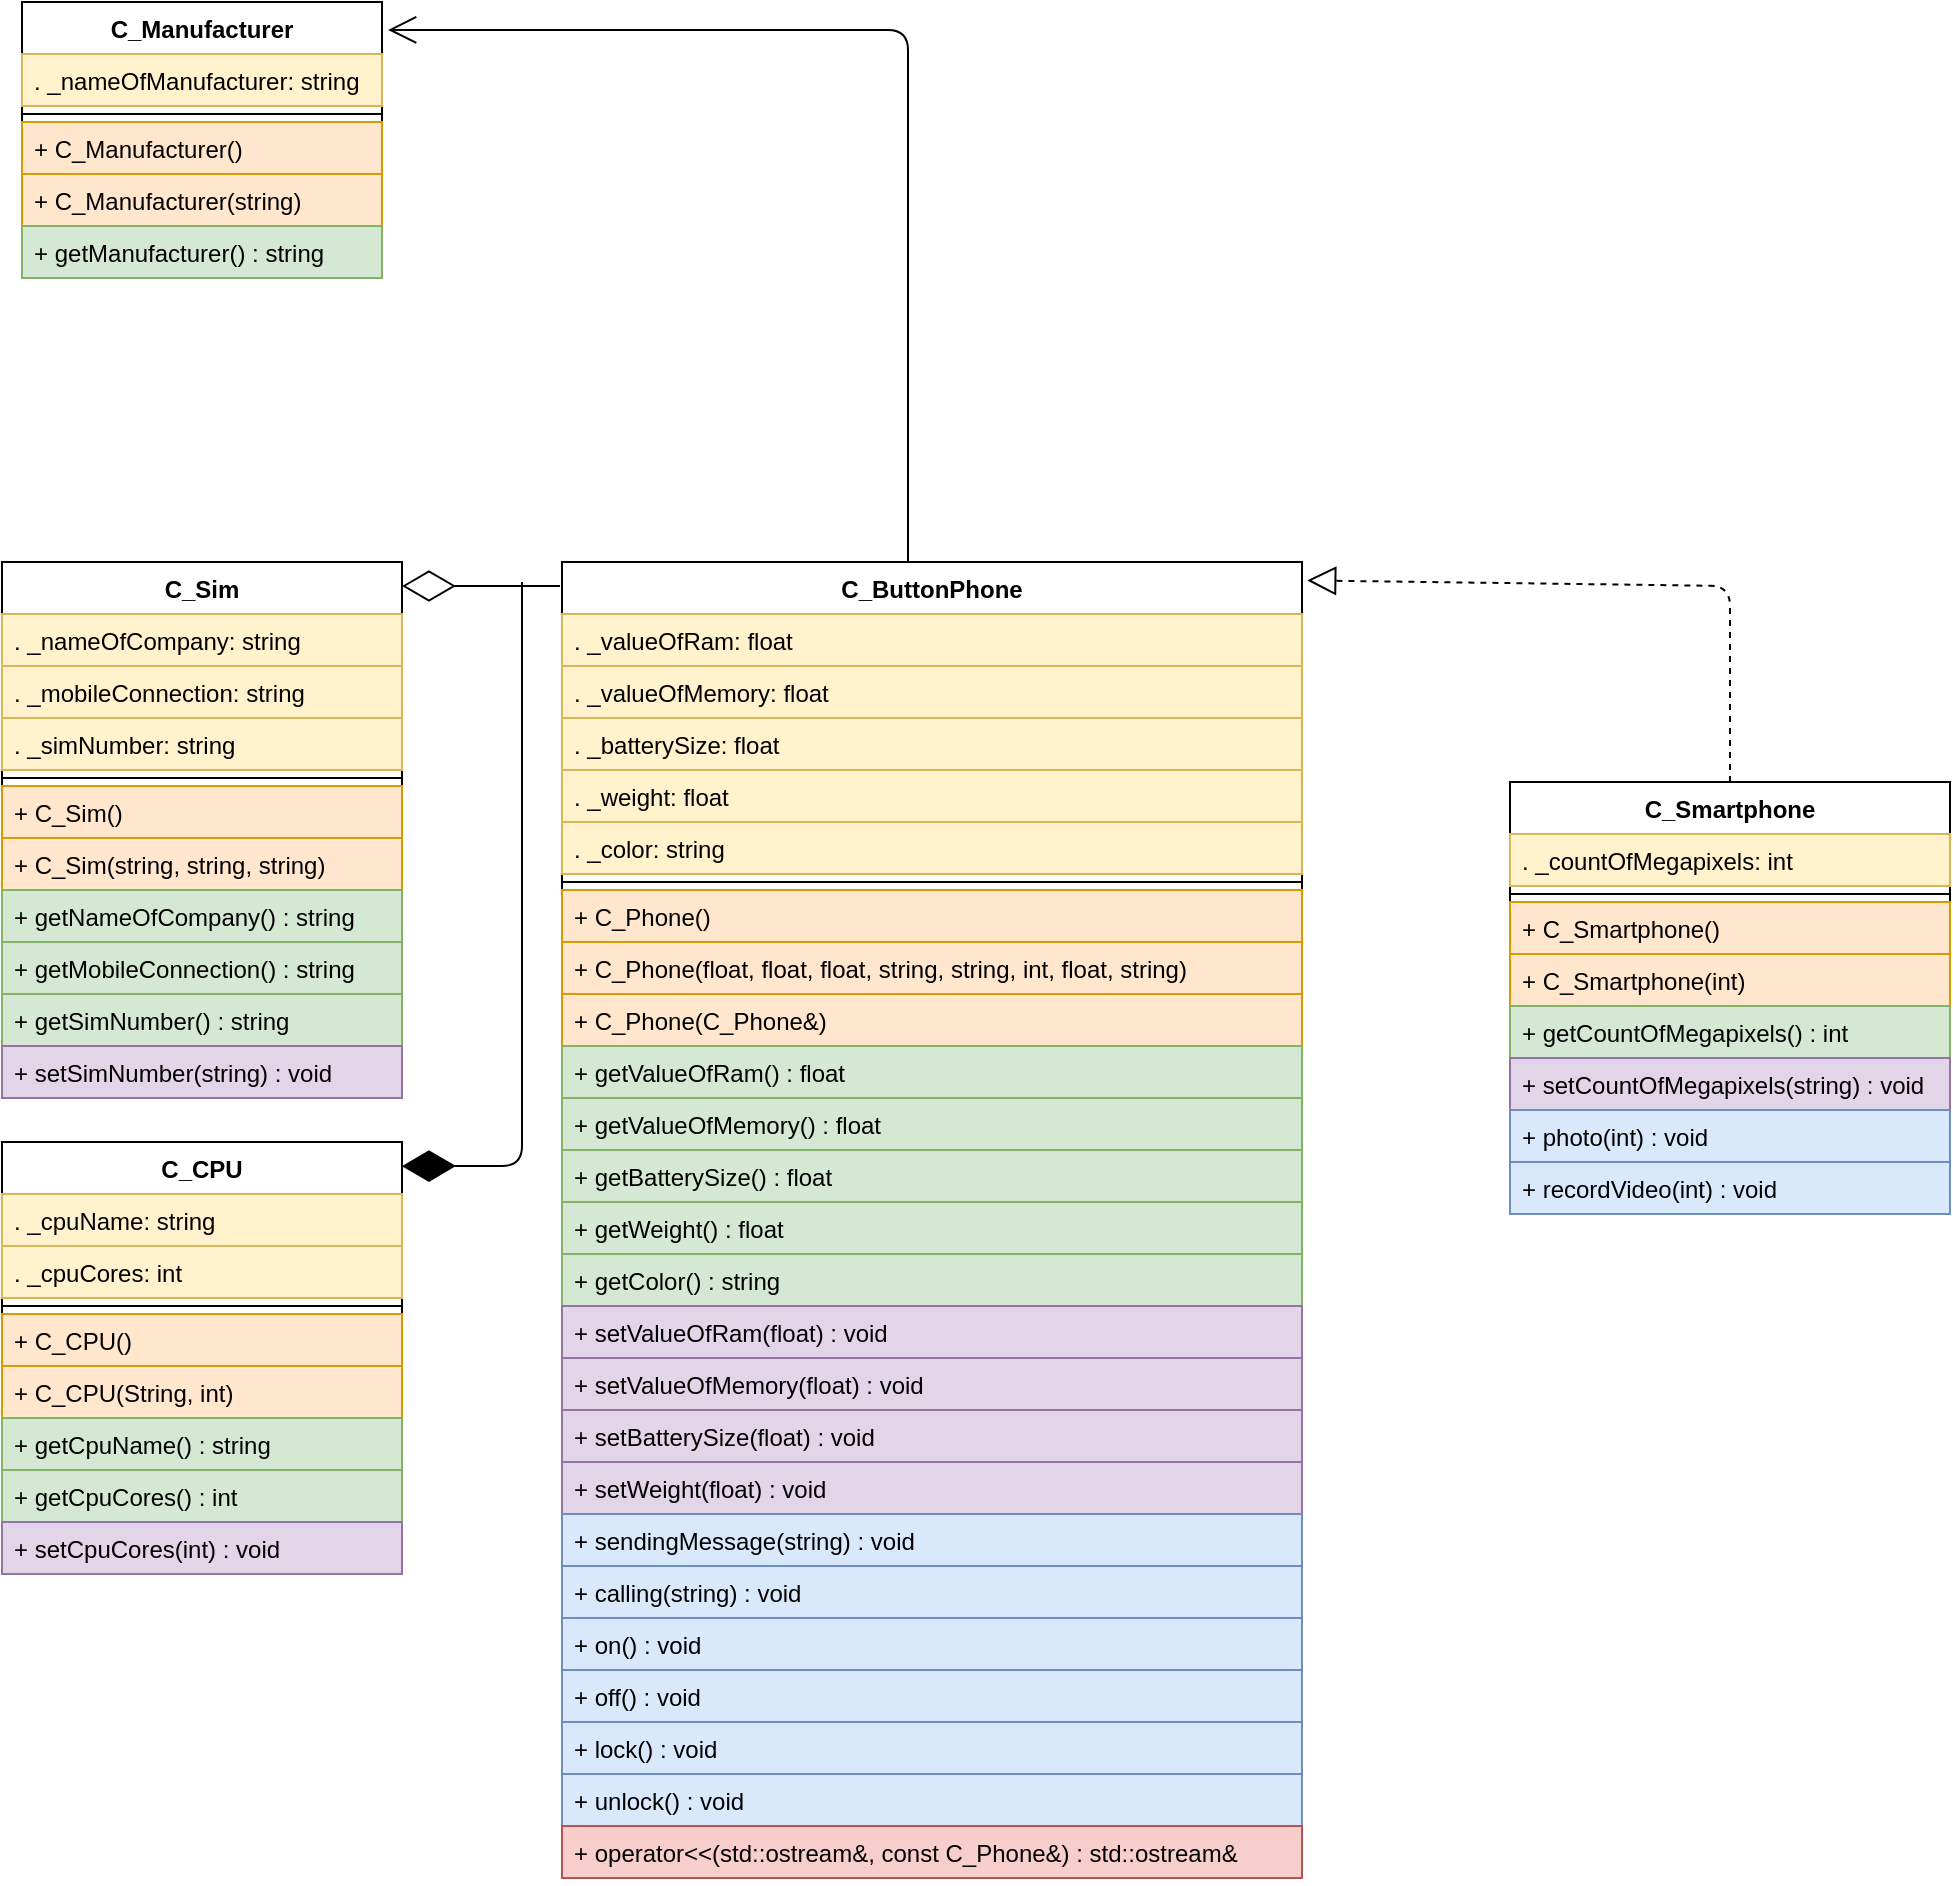 <mxfile version="15.0.4" type="github">
  <diagram id="yByAGaXeHtsglBaPChMi" name="Page-1">
    <mxGraphModel dx="2209" dy="1964" grid="1" gridSize="10" guides="1" tooltips="1" connect="1" arrows="1" fold="1" page="1" pageScale="1" pageWidth="827" pageHeight="1169" math="0" shadow="0">
      <root>
        <mxCell id="0" />
        <mxCell id="1" parent="0" />
        <mxCell id="Nohw356kASE3FGhJJEtO-1" value="C_ButtonPhone" style="swimlane;fontStyle=1;align=center;verticalAlign=top;childLayout=stackLayout;horizontal=1;startSize=26;horizontalStack=0;resizeParent=1;resizeParentMax=0;resizeLast=0;collapsible=1;marginBottom=0;" parent="1" vertex="1">
          <mxGeometry x="-170" width="370" height="658" as="geometry" />
        </mxCell>
        <mxCell id="Nohw356kASE3FGhJJEtO-2" value=". _valueOfRam: float" style="text;strokeColor=#d6b656;fillColor=#fff2cc;align=left;verticalAlign=top;spacingLeft=4;spacingRight=4;overflow=hidden;rotatable=0;points=[[0,0.5],[1,0.5]];portConstraint=eastwest;" parent="Nohw356kASE3FGhJJEtO-1" vertex="1">
          <mxGeometry y="26" width="370" height="26" as="geometry" />
        </mxCell>
        <mxCell id="Nohw356kASE3FGhJJEtO-70" value=". _valueOfMemory: float" style="text;strokeColor=#d6b656;fillColor=#fff2cc;align=left;verticalAlign=top;spacingLeft=4;spacingRight=4;overflow=hidden;rotatable=0;points=[[0,0.5],[1,0.5]];portConstraint=eastwest;" parent="Nohw356kASE3FGhJJEtO-1" vertex="1">
          <mxGeometry y="52" width="370" height="26" as="geometry" />
        </mxCell>
        <mxCell id="Nohw356kASE3FGhJJEtO-38" value=". _batterySize: float" style="text;strokeColor=#d6b656;fillColor=#fff2cc;align=left;verticalAlign=top;spacingLeft=4;spacingRight=4;overflow=hidden;rotatable=0;points=[[0,0.5],[1,0.5]];portConstraint=eastwest;" parent="Nohw356kASE3FGhJJEtO-1" vertex="1">
          <mxGeometry y="78" width="370" height="26" as="geometry" />
        </mxCell>
        <mxCell id="Nohw356kASE3FGhJJEtO-42" value=". _weight: float" style="text;strokeColor=#d6b656;fillColor=#fff2cc;align=left;verticalAlign=top;spacingLeft=4;spacingRight=4;overflow=hidden;rotatable=0;points=[[0,0.5],[1,0.5]];portConstraint=eastwest;" parent="Nohw356kASE3FGhJJEtO-1" vertex="1">
          <mxGeometry y="104" width="370" height="26" as="geometry" />
        </mxCell>
        <mxCell id="Nohw356kASE3FGhJJEtO-43" value=". _color: string" style="text;strokeColor=#d6b656;fillColor=#fff2cc;align=left;verticalAlign=top;spacingLeft=4;spacingRight=4;overflow=hidden;rotatable=0;points=[[0,0.5],[1,0.5]];portConstraint=eastwest;" parent="Nohw356kASE3FGhJJEtO-1" vertex="1">
          <mxGeometry y="130" width="370" height="26" as="geometry" />
        </mxCell>
        <mxCell id="Nohw356kASE3FGhJJEtO-3" value="" style="line;strokeWidth=1;fillColor=none;align=left;verticalAlign=middle;spacingTop=-1;spacingLeft=3;spacingRight=3;rotatable=0;labelPosition=right;points=[];portConstraint=eastwest;" parent="Nohw356kASE3FGhJJEtO-1" vertex="1">
          <mxGeometry y="156" width="370" height="8" as="geometry" />
        </mxCell>
        <mxCell id="Nohw356kASE3FGhJJEtO-4" value="+ C_Phone()" style="text;strokeColor=#d79b00;fillColor=#ffe6cc;align=left;verticalAlign=top;spacingLeft=4;spacingRight=4;overflow=hidden;rotatable=0;points=[[0,0.5],[1,0.5]];portConstraint=eastwest;" parent="Nohw356kASE3FGhJJEtO-1" vertex="1">
          <mxGeometry y="164" width="370" height="26" as="geometry" />
        </mxCell>
        <mxCell id="Nohw356kASE3FGhJJEtO-44" value="+ C_Phone(float, float, float, string, string, int, float, string)" style="text;strokeColor=#d79b00;fillColor=#ffe6cc;align=left;verticalAlign=top;spacingLeft=4;spacingRight=4;overflow=hidden;rotatable=0;points=[[0,0.5],[1,0.5]];portConstraint=eastwest;" parent="Nohw356kASE3FGhJJEtO-1" vertex="1">
          <mxGeometry y="190" width="370" height="26" as="geometry" />
        </mxCell>
        <mxCell id="Nohw356kASE3FGhJJEtO-45" value="+ C_Phone(C_Phone&amp;)" style="text;strokeColor=#d79b00;fillColor=#ffe6cc;align=left;verticalAlign=top;spacingLeft=4;spacingRight=4;overflow=hidden;rotatable=0;points=[[0,0.5],[1,0.5]];portConstraint=eastwest;" parent="Nohw356kASE3FGhJJEtO-1" vertex="1">
          <mxGeometry y="216" width="370" height="26" as="geometry" />
        </mxCell>
        <mxCell id="Nohw356kASE3FGhJJEtO-47" value="+ getValueOfRam() : float" style="text;strokeColor=#82b366;fillColor=#d5e8d4;align=left;verticalAlign=top;spacingLeft=4;spacingRight=4;overflow=hidden;rotatable=0;points=[[0,0.5],[1,0.5]];portConstraint=eastwest;" parent="Nohw356kASE3FGhJJEtO-1" vertex="1">
          <mxGeometry y="242" width="370" height="26" as="geometry" />
        </mxCell>
        <mxCell id="Nohw356kASE3FGhJJEtO-71" value="+ getValueOfMemory() : float" style="text;strokeColor=#82b366;fillColor=#d5e8d4;align=left;verticalAlign=top;spacingLeft=4;spacingRight=4;overflow=hidden;rotatable=0;points=[[0,0.5],[1,0.5]];portConstraint=eastwest;" parent="Nohw356kASE3FGhJJEtO-1" vertex="1">
          <mxGeometry y="268" width="370" height="26" as="geometry" />
        </mxCell>
        <mxCell id="Nohw356kASE3FGhJJEtO-48" value="+ getBatterySize() : float" style="text;strokeColor=#82b366;fillColor=#d5e8d4;align=left;verticalAlign=top;spacingLeft=4;spacingRight=4;overflow=hidden;rotatable=0;points=[[0,0.5],[1,0.5]];portConstraint=eastwest;" parent="Nohw356kASE3FGhJJEtO-1" vertex="1">
          <mxGeometry y="294" width="370" height="26" as="geometry" />
        </mxCell>
        <mxCell id="Nohw356kASE3FGhJJEtO-52" value="+ getWeight() : float" style="text;strokeColor=#82b366;fillColor=#d5e8d4;align=left;verticalAlign=top;spacingLeft=4;spacingRight=4;overflow=hidden;rotatable=0;points=[[0,0.5],[1,0.5]];portConstraint=eastwest;" parent="Nohw356kASE3FGhJJEtO-1" vertex="1">
          <mxGeometry y="320" width="370" height="26" as="geometry" />
        </mxCell>
        <mxCell id="Nohw356kASE3FGhJJEtO-53" value="+ getColor() : string" style="text;strokeColor=#82b366;fillColor=#d5e8d4;align=left;verticalAlign=top;spacingLeft=4;spacingRight=4;overflow=hidden;rotatable=0;points=[[0,0.5],[1,0.5]];portConstraint=eastwest;" parent="Nohw356kASE3FGhJJEtO-1" vertex="1">
          <mxGeometry y="346" width="370" height="26" as="geometry" />
        </mxCell>
        <mxCell id="Nohw356kASE3FGhJJEtO-56" value="+ setValueOfRam(float) : void" style="text;strokeColor=#9673a6;fillColor=#e1d5e7;align=left;verticalAlign=top;spacingLeft=4;spacingRight=4;overflow=hidden;rotatable=0;points=[[0,0.5],[1,0.5]];portConstraint=eastwest;" parent="Nohw356kASE3FGhJJEtO-1" vertex="1">
          <mxGeometry y="372" width="370" height="26" as="geometry" />
        </mxCell>
        <mxCell id="Nohw356kASE3FGhJJEtO-85" value="+ setValueOfMemory(float) : void" style="text;strokeColor=#9673a6;fillColor=#e1d5e7;align=left;verticalAlign=top;spacingLeft=4;spacingRight=4;overflow=hidden;rotatable=0;points=[[0,0.5],[1,0.5]];portConstraint=eastwest;" parent="Nohw356kASE3FGhJJEtO-1" vertex="1">
          <mxGeometry y="398" width="370" height="26" as="geometry" />
        </mxCell>
        <mxCell id="Nohw356kASE3FGhJJEtO-57" value="+ setBatterySize(float) : void" style="text;strokeColor=#9673a6;fillColor=#e1d5e7;align=left;verticalAlign=top;spacingLeft=4;spacingRight=4;overflow=hidden;rotatable=0;points=[[0,0.5],[1,0.5]];portConstraint=eastwest;" parent="Nohw356kASE3FGhJJEtO-1" vertex="1">
          <mxGeometry y="424" width="370" height="26" as="geometry" />
        </mxCell>
        <mxCell id="Nohw356kASE3FGhJJEtO-59" value="+ setWeight(float) : void" style="text;strokeColor=#9673a6;fillColor=#e1d5e7;align=left;verticalAlign=top;spacingLeft=4;spacingRight=4;overflow=hidden;rotatable=0;points=[[0,0.5],[1,0.5]];portConstraint=eastwest;" parent="Nohw356kASE3FGhJJEtO-1" vertex="1">
          <mxGeometry y="450" width="370" height="26" as="geometry" />
        </mxCell>
        <mxCell id="Nohw356kASE3FGhJJEtO-61" value="+ sendingMessage(string) : void" style="text;strokeColor=#6c8ebf;fillColor=#dae8fc;align=left;verticalAlign=top;spacingLeft=4;spacingRight=4;overflow=hidden;rotatable=0;points=[[0,0.5],[1,0.5]];portConstraint=eastwest;" parent="Nohw356kASE3FGhJJEtO-1" vertex="1">
          <mxGeometry y="476" width="370" height="26" as="geometry" />
        </mxCell>
        <mxCell id="Nohw356kASE3FGhJJEtO-62" value="+ calling(string) : void" style="text;strokeColor=#6c8ebf;fillColor=#dae8fc;align=left;verticalAlign=top;spacingLeft=4;spacingRight=4;overflow=hidden;rotatable=0;points=[[0,0.5],[1,0.5]];portConstraint=eastwest;" parent="Nohw356kASE3FGhJJEtO-1" vertex="1">
          <mxGeometry y="502" width="370" height="26" as="geometry" />
        </mxCell>
        <mxCell id="Nohw356kASE3FGhJJEtO-66" value="+ on() : void" style="text;strokeColor=#6c8ebf;fillColor=#dae8fc;align=left;verticalAlign=top;spacingLeft=4;spacingRight=4;overflow=hidden;rotatable=0;points=[[0,0.5],[1,0.5]];portConstraint=eastwest;" parent="Nohw356kASE3FGhJJEtO-1" vertex="1">
          <mxGeometry y="528" width="370" height="26" as="geometry" />
        </mxCell>
        <mxCell id="Nohw356kASE3FGhJJEtO-67" value="+ off() : void" style="text;strokeColor=#6c8ebf;fillColor=#dae8fc;align=left;verticalAlign=top;spacingLeft=4;spacingRight=4;overflow=hidden;rotatable=0;points=[[0,0.5],[1,0.5]];portConstraint=eastwest;" parent="Nohw356kASE3FGhJJEtO-1" vertex="1">
          <mxGeometry y="554" width="370" height="26" as="geometry" />
        </mxCell>
        <mxCell id="Nohw356kASE3FGhJJEtO-87" value="+ lock() : void" style="text;strokeColor=#6c8ebf;fillColor=#dae8fc;align=left;verticalAlign=top;spacingLeft=4;spacingRight=4;overflow=hidden;rotatable=0;points=[[0,0.5],[1,0.5]];portConstraint=eastwest;" parent="Nohw356kASE3FGhJJEtO-1" vertex="1">
          <mxGeometry y="580" width="370" height="26" as="geometry" />
        </mxCell>
        <mxCell id="Nohw356kASE3FGhJJEtO-88" value="+ unlock() : void" style="text;strokeColor=#6c8ebf;fillColor=#dae8fc;align=left;verticalAlign=top;spacingLeft=4;spacingRight=4;overflow=hidden;rotatable=0;points=[[0,0.5],[1,0.5]];portConstraint=eastwest;" parent="Nohw356kASE3FGhJJEtO-1" vertex="1">
          <mxGeometry y="606" width="370" height="26" as="geometry" />
        </mxCell>
        <mxCell id="Nohw356kASE3FGhJJEtO-68" value="+ operator&lt;&lt;(std::ostream&amp;, const C_Phone&amp;) : std::ostream&amp;" style="text;strokeColor=#b85450;fillColor=#f8cecc;align=left;verticalAlign=top;spacingLeft=4;spacingRight=4;overflow=hidden;rotatable=0;points=[[0,0.5],[1,0.5]];portConstraint=eastwest;" parent="Nohw356kASE3FGhJJEtO-1" vertex="1">
          <mxGeometry y="632" width="370" height="26" as="geometry" />
        </mxCell>
        <mxCell id="Nohw356kASE3FGhJJEtO-5" value="C_Smartphone" style="swimlane;fontStyle=1;align=center;verticalAlign=top;childLayout=stackLayout;horizontal=1;startSize=26;horizontalStack=0;resizeParent=1;resizeParentMax=0;resizeLast=0;collapsible=1;marginBottom=0;" parent="1" vertex="1">
          <mxGeometry x="304" y="110" width="220" height="216" as="geometry" />
        </mxCell>
        <mxCell id="Nohw356kASE3FGhJJEtO-17" value=". _countOfMegapixels: int" style="text;strokeColor=#d6b656;fillColor=#fff2cc;align=left;verticalAlign=top;spacingLeft=4;spacingRight=4;overflow=hidden;rotatable=0;points=[[0,0.5],[1,0.5]];portConstraint=eastwest;" parent="Nohw356kASE3FGhJJEtO-5" vertex="1">
          <mxGeometry y="26" width="220" height="26" as="geometry" />
        </mxCell>
        <mxCell id="Nohw356kASE3FGhJJEtO-7" value="" style="line;strokeWidth=1;fillColor=none;align=left;verticalAlign=middle;spacingTop=-1;spacingLeft=3;spacingRight=3;rotatable=0;labelPosition=right;points=[];portConstraint=eastwest;" parent="Nohw356kASE3FGhJJEtO-5" vertex="1">
          <mxGeometry y="52" width="220" height="8" as="geometry" />
        </mxCell>
        <mxCell id="Nohw356kASE3FGhJJEtO-8" value="+ C_Smartphone()" style="text;strokeColor=#d79b00;fillColor=#ffe6cc;align=left;verticalAlign=top;spacingLeft=4;spacingRight=4;overflow=hidden;rotatable=0;points=[[0,0.5],[1,0.5]];portConstraint=eastwest;" parent="Nohw356kASE3FGhJJEtO-5" vertex="1">
          <mxGeometry y="60" width="220" height="26" as="geometry" />
        </mxCell>
        <mxCell id="Nohw356kASE3FGhJJEtO-22" value="+ C_Smartphone(int)" style="text;strokeColor=#d79b00;fillColor=#ffe6cc;align=left;verticalAlign=top;spacingLeft=4;spacingRight=4;overflow=hidden;rotatable=0;points=[[0,0.5],[1,0.5]];portConstraint=eastwest;" parent="Nohw356kASE3FGhJJEtO-5" vertex="1">
          <mxGeometry y="86" width="220" height="26" as="geometry" />
        </mxCell>
        <mxCell id="Nohw356kASE3FGhJJEtO-27" value="+ getCountOfMegapixels() : int" style="text;strokeColor=#82b366;fillColor=#d5e8d4;align=left;verticalAlign=top;spacingLeft=4;spacingRight=4;overflow=hidden;rotatable=0;points=[[0,0.5],[1,0.5]];portConstraint=eastwest;" parent="Nohw356kASE3FGhJJEtO-5" vertex="1">
          <mxGeometry y="112" width="220" height="26" as="geometry" />
        </mxCell>
        <mxCell id="Nohw356kASE3FGhJJEtO-86" value="+ setCountOfMegapixels(string) : void" style="text;strokeColor=#9673a6;fillColor=#e1d5e7;align=left;verticalAlign=top;spacingLeft=4;spacingRight=4;overflow=hidden;rotatable=0;points=[[0,0.5],[1,0.5]];portConstraint=eastwest;" parent="Nohw356kASE3FGhJJEtO-5" vertex="1">
          <mxGeometry y="138" width="220" height="26" as="geometry" />
        </mxCell>
        <mxCell id="Nohw356kASE3FGhJJEtO-64" value="+ photo(int) : void" style="text;strokeColor=#6c8ebf;fillColor=#dae8fc;align=left;verticalAlign=top;spacingLeft=4;spacingRight=4;overflow=hidden;rotatable=0;points=[[0,0.5],[1,0.5]];portConstraint=eastwest;" parent="Nohw356kASE3FGhJJEtO-5" vertex="1">
          <mxGeometry y="164" width="220" height="26" as="geometry" />
        </mxCell>
        <mxCell id="Nohw356kASE3FGhJJEtO-65" value="+ recordVideo(int) : void" style="text;strokeColor=#6c8ebf;fillColor=#dae8fc;align=left;verticalAlign=top;spacingLeft=4;spacingRight=4;overflow=hidden;rotatable=0;points=[[0,0.5],[1,0.5]];portConstraint=eastwest;" parent="Nohw356kASE3FGhJJEtO-5" vertex="1">
          <mxGeometry y="190" width="220" height="26" as="geometry" />
        </mxCell>
        <mxCell id="Nohw356kASE3FGhJJEtO-55" value="" style="endArrow=block;dashed=1;endFill=0;endSize=12;html=1;exitX=0.5;exitY=0;exitDx=0;exitDy=0;entryX=1.007;entryY=0.014;entryDx=0;entryDy=0;entryPerimeter=0;" parent="1" source="Nohw356kASE3FGhJJEtO-5" target="Nohw356kASE3FGhJJEtO-1" edge="1">
          <mxGeometry width="160" relative="1" as="geometry">
            <mxPoint x="330" y="360" as="sourcePoint" />
            <mxPoint x="581" y="10" as="targetPoint" />
            <Array as="points">
              <mxPoint x="414" y="12" />
            </Array>
          </mxGeometry>
        </mxCell>
        <mxCell id="Nohw356kASE3FGhJJEtO-73" value="C_Sim" style="swimlane;fontStyle=1;align=center;verticalAlign=top;childLayout=stackLayout;horizontal=1;startSize=26;horizontalStack=0;resizeParent=1;resizeParentMax=0;resizeLast=0;collapsible=1;marginBottom=0;" parent="1" vertex="1">
          <mxGeometry x="-450" width="200" height="268" as="geometry" />
        </mxCell>
        <mxCell id="Nohw356kASE3FGhJJEtO-74" value=". _nameOfCompany: string" style="text;strokeColor=#d6b656;fillColor=#fff2cc;align=left;verticalAlign=top;spacingLeft=4;spacingRight=4;overflow=hidden;rotatable=0;points=[[0,0.5],[1,0.5]];portConstraint=eastwest;" parent="Nohw356kASE3FGhJJEtO-73" vertex="1">
          <mxGeometry y="26" width="200" height="26" as="geometry" />
        </mxCell>
        <mxCell id="Nohw356kASE3FGhJJEtO-79" value=". _mobileConnection: string" style="text;strokeColor=#d6b656;fillColor=#fff2cc;align=left;verticalAlign=top;spacingLeft=4;spacingRight=4;overflow=hidden;rotatable=0;points=[[0,0.5],[1,0.5]];portConstraint=eastwest;" parent="Nohw356kASE3FGhJJEtO-73" vertex="1">
          <mxGeometry y="52" width="200" height="26" as="geometry" />
        </mxCell>
        <mxCell id="Nohw356kASE3FGhJJEtO-82" value=". _simNumber: string" style="text;strokeColor=#d6b656;fillColor=#fff2cc;align=left;verticalAlign=top;spacingLeft=4;spacingRight=4;overflow=hidden;rotatable=0;points=[[0,0.5],[1,0.5]];portConstraint=eastwest;" parent="Nohw356kASE3FGhJJEtO-73" vertex="1">
          <mxGeometry y="78" width="200" height="26" as="geometry" />
        </mxCell>
        <mxCell id="Nohw356kASE3FGhJJEtO-75" value="" style="line;strokeWidth=1;fillColor=none;align=left;verticalAlign=middle;spacingTop=-1;spacingLeft=3;spacingRight=3;rotatable=0;labelPosition=right;points=[];portConstraint=eastwest;" parent="Nohw356kASE3FGhJJEtO-73" vertex="1">
          <mxGeometry y="104" width="200" height="8" as="geometry" />
        </mxCell>
        <mxCell id="Nohw356kASE3FGhJJEtO-76" value="+ C_Sim()" style="text;strokeColor=#d79b00;fillColor=#ffe6cc;align=left;verticalAlign=top;spacingLeft=4;spacingRight=4;overflow=hidden;rotatable=0;points=[[0,0.5],[1,0.5]];portConstraint=eastwest;" parent="Nohw356kASE3FGhJJEtO-73" vertex="1">
          <mxGeometry y="112" width="200" height="26" as="geometry" />
        </mxCell>
        <mxCell id="Nohw356kASE3FGhJJEtO-78" value="+ C_Sim(string, string, string)" style="text;strokeColor=#d79b00;fillColor=#ffe6cc;align=left;verticalAlign=top;spacingLeft=4;spacingRight=4;overflow=hidden;rotatable=0;points=[[0,0.5],[1,0.5]];portConstraint=eastwest;" parent="Nohw356kASE3FGhJJEtO-73" vertex="1">
          <mxGeometry y="138" width="200" height="26" as="geometry" />
        </mxCell>
        <mxCell id="Nohw356kASE3FGhJJEtO-80" value="+ getNameOfCompany() : string" style="text;strokeColor=#82b366;fillColor=#d5e8d4;align=left;verticalAlign=top;spacingLeft=4;spacingRight=4;overflow=hidden;rotatable=0;points=[[0,0.5],[1,0.5]];portConstraint=eastwest;" parent="Nohw356kASE3FGhJJEtO-73" vertex="1">
          <mxGeometry y="164" width="200" height="26" as="geometry" />
        </mxCell>
        <mxCell id="Nohw356kASE3FGhJJEtO-81" value="+ getMobileConnection() : string" style="text;strokeColor=#82b366;fillColor=#d5e8d4;align=left;verticalAlign=top;spacingLeft=4;spacingRight=4;overflow=hidden;rotatable=0;points=[[0,0.5],[1,0.5]];portConstraint=eastwest;" parent="Nohw356kASE3FGhJJEtO-73" vertex="1">
          <mxGeometry y="190" width="200" height="26" as="geometry" />
        </mxCell>
        <mxCell id="Nohw356kASE3FGhJJEtO-83" value="+ getSimNumber() : string" style="text;strokeColor=#82b366;fillColor=#d5e8d4;align=left;verticalAlign=top;spacingLeft=4;spacingRight=4;overflow=hidden;rotatable=0;points=[[0,0.5],[1,0.5]];portConstraint=eastwest;" parent="Nohw356kASE3FGhJJEtO-73" vertex="1">
          <mxGeometry y="216" width="200" height="26" as="geometry" />
        </mxCell>
        <mxCell id="Nohw356kASE3FGhJJEtO-84" value="+ setSimNumber(string) : void" style="text;strokeColor=#9673a6;fillColor=#e1d5e7;align=left;verticalAlign=top;spacingLeft=4;spacingRight=4;overflow=hidden;rotatable=0;points=[[0,0.5],[1,0.5]];portConstraint=eastwest;" parent="Nohw356kASE3FGhJJEtO-73" vertex="1">
          <mxGeometry y="242" width="200" height="26" as="geometry" />
        </mxCell>
        <mxCell id="Nohw356kASE3FGhJJEtO-77" value="" style="endArrow=diamondThin;endFill=0;endSize=24;html=1;" parent="1" edge="1">
          <mxGeometry width="160" relative="1" as="geometry">
            <mxPoint x="-171" y="12" as="sourcePoint" />
            <mxPoint x="-250" y="12" as="targetPoint" />
          </mxGeometry>
        </mxCell>
        <mxCell id="Cpvz5Reu_O1lryo7BNxU-1" value="C_CPU" style="swimlane;fontStyle=1;align=center;verticalAlign=top;childLayout=stackLayout;horizontal=1;startSize=26;horizontalStack=0;resizeParent=1;resizeParentMax=0;resizeLast=0;collapsible=1;marginBottom=0;" vertex="1" parent="1">
          <mxGeometry x="-450" y="290" width="200" height="216" as="geometry" />
        </mxCell>
        <mxCell id="Cpvz5Reu_O1lryo7BNxU-5" value=". _cpuName: string" style="text;strokeColor=#d6b656;fillColor=#fff2cc;align=left;verticalAlign=top;spacingLeft=4;spacingRight=4;overflow=hidden;rotatable=0;points=[[0,0.5],[1,0.5]];portConstraint=eastwest;" vertex="1" parent="Cpvz5Reu_O1lryo7BNxU-1">
          <mxGeometry y="26" width="200" height="26" as="geometry" />
        </mxCell>
        <mxCell id="Cpvz5Reu_O1lryo7BNxU-6" value=". _cpuCores: int" style="text;strokeColor=#d6b656;fillColor=#fff2cc;align=left;verticalAlign=top;spacingLeft=4;spacingRight=4;overflow=hidden;rotatable=0;points=[[0,0.5],[1,0.5]];portConstraint=eastwest;" vertex="1" parent="Cpvz5Reu_O1lryo7BNxU-1">
          <mxGeometry y="52" width="200" height="26" as="geometry" />
        </mxCell>
        <mxCell id="Cpvz5Reu_O1lryo7BNxU-3" value="" style="line;strokeWidth=1;fillColor=none;align=left;verticalAlign=middle;spacingTop=-1;spacingLeft=3;spacingRight=3;rotatable=0;labelPosition=right;points=[];portConstraint=eastwest;" vertex="1" parent="Cpvz5Reu_O1lryo7BNxU-1">
          <mxGeometry y="78" width="200" height="8" as="geometry" />
        </mxCell>
        <mxCell id="Cpvz5Reu_O1lryo7BNxU-7" value="+ C_CPU()" style="text;strokeColor=#d79b00;fillColor=#ffe6cc;align=left;verticalAlign=top;spacingLeft=4;spacingRight=4;overflow=hidden;rotatable=0;points=[[0,0.5],[1,0.5]];portConstraint=eastwest;" vertex="1" parent="Cpvz5Reu_O1lryo7BNxU-1">
          <mxGeometry y="86" width="200" height="26" as="geometry" />
        </mxCell>
        <mxCell id="Cpvz5Reu_O1lryo7BNxU-4" value="+ C_CPU(String, int)" style="text;strokeColor=#d79b00;fillColor=#ffe6cc;align=left;verticalAlign=top;spacingLeft=4;spacingRight=4;overflow=hidden;rotatable=0;points=[[0,0.5],[1,0.5]];portConstraint=eastwest;" vertex="1" parent="Cpvz5Reu_O1lryo7BNxU-1">
          <mxGeometry y="112" width="200" height="26" as="geometry" />
        </mxCell>
        <mxCell id="Cpvz5Reu_O1lryo7BNxU-8" value="+ getCpuName() : string" style="text;strokeColor=#82b366;fillColor=#d5e8d4;align=left;verticalAlign=top;spacingLeft=4;spacingRight=4;overflow=hidden;rotatable=0;points=[[0,0.5],[1,0.5]];portConstraint=eastwest;" vertex="1" parent="Cpvz5Reu_O1lryo7BNxU-1">
          <mxGeometry y="138" width="200" height="26" as="geometry" />
        </mxCell>
        <mxCell id="Cpvz5Reu_O1lryo7BNxU-9" value="+ getCpuCores() : int" style="text;strokeColor=#82b366;fillColor=#d5e8d4;align=left;verticalAlign=top;spacingLeft=4;spacingRight=4;overflow=hidden;rotatable=0;points=[[0,0.5],[1,0.5]];portConstraint=eastwest;" vertex="1" parent="Cpvz5Reu_O1lryo7BNxU-1">
          <mxGeometry y="164" width="200" height="26" as="geometry" />
        </mxCell>
        <mxCell id="Cpvz5Reu_O1lryo7BNxU-10" value="+ setCpuCores(int) : void" style="text;strokeColor=#9673a6;fillColor=#e1d5e7;align=left;verticalAlign=top;spacingLeft=4;spacingRight=4;overflow=hidden;rotatable=0;points=[[0,0.5],[1,0.5]];portConstraint=eastwest;" vertex="1" parent="Cpvz5Reu_O1lryo7BNxU-1">
          <mxGeometry y="190" width="200" height="26" as="geometry" />
        </mxCell>
        <mxCell id="Cpvz5Reu_O1lryo7BNxU-11" value="" style="endArrow=diamondThin;endFill=1;endSize=24;html=1;entryX=1;entryY=0.056;entryDx=0;entryDy=0;entryPerimeter=0;" edge="1" parent="1" target="Cpvz5Reu_O1lryo7BNxU-1">
          <mxGeometry width="160" relative="1" as="geometry">
            <mxPoint x="-190" y="10" as="sourcePoint" />
            <mxPoint x="-220" y="310" as="targetPoint" />
            <Array as="points">
              <mxPoint x="-190" y="302" />
            </Array>
          </mxGeometry>
        </mxCell>
        <mxCell id="Cpvz5Reu_O1lryo7BNxU-12" value="C_Manufacturer" style="swimlane;fontStyle=1;align=center;verticalAlign=top;childLayout=stackLayout;horizontal=1;startSize=26;horizontalStack=0;resizeParent=1;resizeParentMax=0;resizeLast=0;collapsible=1;marginBottom=0;" vertex="1" parent="1">
          <mxGeometry x="-440" y="-280" width="180" height="138" as="geometry" />
        </mxCell>
        <mxCell id="Cpvz5Reu_O1lryo7BNxU-13" value=". _nameOfManufacturer: string" style="text;strokeColor=#d6b656;fillColor=#fff2cc;align=left;verticalAlign=top;spacingLeft=4;spacingRight=4;overflow=hidden;rotatable=0;points=[[0,0.5],[1,0.5]];portConstraint=eastwest;" vertex="1" parent="Cpvz5Reu_O1lryo7BNxU-12">
          <mxGeometry y="26" width="180" height="26" as="geometry" />
        </mxCell>
        <mxCell id="Cpvz5Reu_O1lryo7BNxU-14" value="" style="line;strokeWidth=1;fillColor=none;align=left;verticalAlign=middle;spacingTop=-1;spacingLeft=3;spacingRight=3;rotatable=0;labelPosition=right;points=[];portConstraint=eastwest;" vertex="1" parent="Cpvz5Reu_O1lryo7BNxU-12">
          <mxGeometry y="52" width="180" height="8" as="geometry" />
        </mxCell>
        <mxCell id="Cpvz5Reu_O1lryo7BNxU-16" value="+ C_Manufacturer()" style="text;strokeColor=#d79b00;fillColor=#ffe6cc;align=left;verticalAlign=top;spacingLeft=4;spacingRight=4;overflow=hidden;rotatable=0;points=[[0,0.5],[1,0.5]];portConstraint=eastwest;" vertex="1" parent="Cpvz5Reu_O1lryo7BNxU-12">
          <mxGeometry y="60" width="180" height="26" as="geometry" />
        </mxCell>
        <mxCell id="Cpvz5Reu_O1lryo7BNxU-15" value="+ C_Manufacturer(string)" style="text;strokeColor=#d79b00;fillColor=#ffe6cc;align=left;verticalAlign=top;spacingLeft=4;spacingRight=4;overflow=hidden;rotatable=0;points=[[0,0.5],[1,0.5]];portConstraint=eastwest;" vertex="1" parent="Cpvz5Reu_O1lryo7BNxU-12">
          <mxGeometry y="86" width="180" height="26" as="geometry" />
        </mxCell>
        <mxCell id="Cpvz5Reu_O1lryo7BNxU-17" value="+ getManufacturer() : string" style="text;strokeColor=#82b366;fillColor=#d5e8d4;align=left;verticalAlign=top;spacingLeft=4;spacingRight=4;overflow=hidden;rotatable=0;points=[[0,0.5],[1,0.5]];portConstraint=eastwest;" vertex="1" parent="Cpvz5Reu_O1lryo7BNxU-12">
          <mxGeometry y="112" width="180" height="26" as="geometry" />
        </mxCell>
        <mxCell id="Cpvz5Reu_O1lryo7BNxU-18" value="" style="endArrow=open;endFill=1;endSize=12;html=1;entryX=1.017;entryY=0.101;entryDx=0;entryDy=0;entryPerimeter=0;" edge="1" parent="1" target="Cpvz5Reu_O1lryo7BNxU-12">
          <mxGeometry width="160" relative="1" as="geometry">
            <mxPoint x="3" as="sourcePoint" />
            <mxPoint x="220" y="-300" as="targetPoint" />
            <Array as="points">
              <mxPoint x="3" y="-266" />
            </Array>
          </mxGeometry>
        </mxCell>
      </root>
    </mxGraphModel>
  </diagram>
</mxfile>
